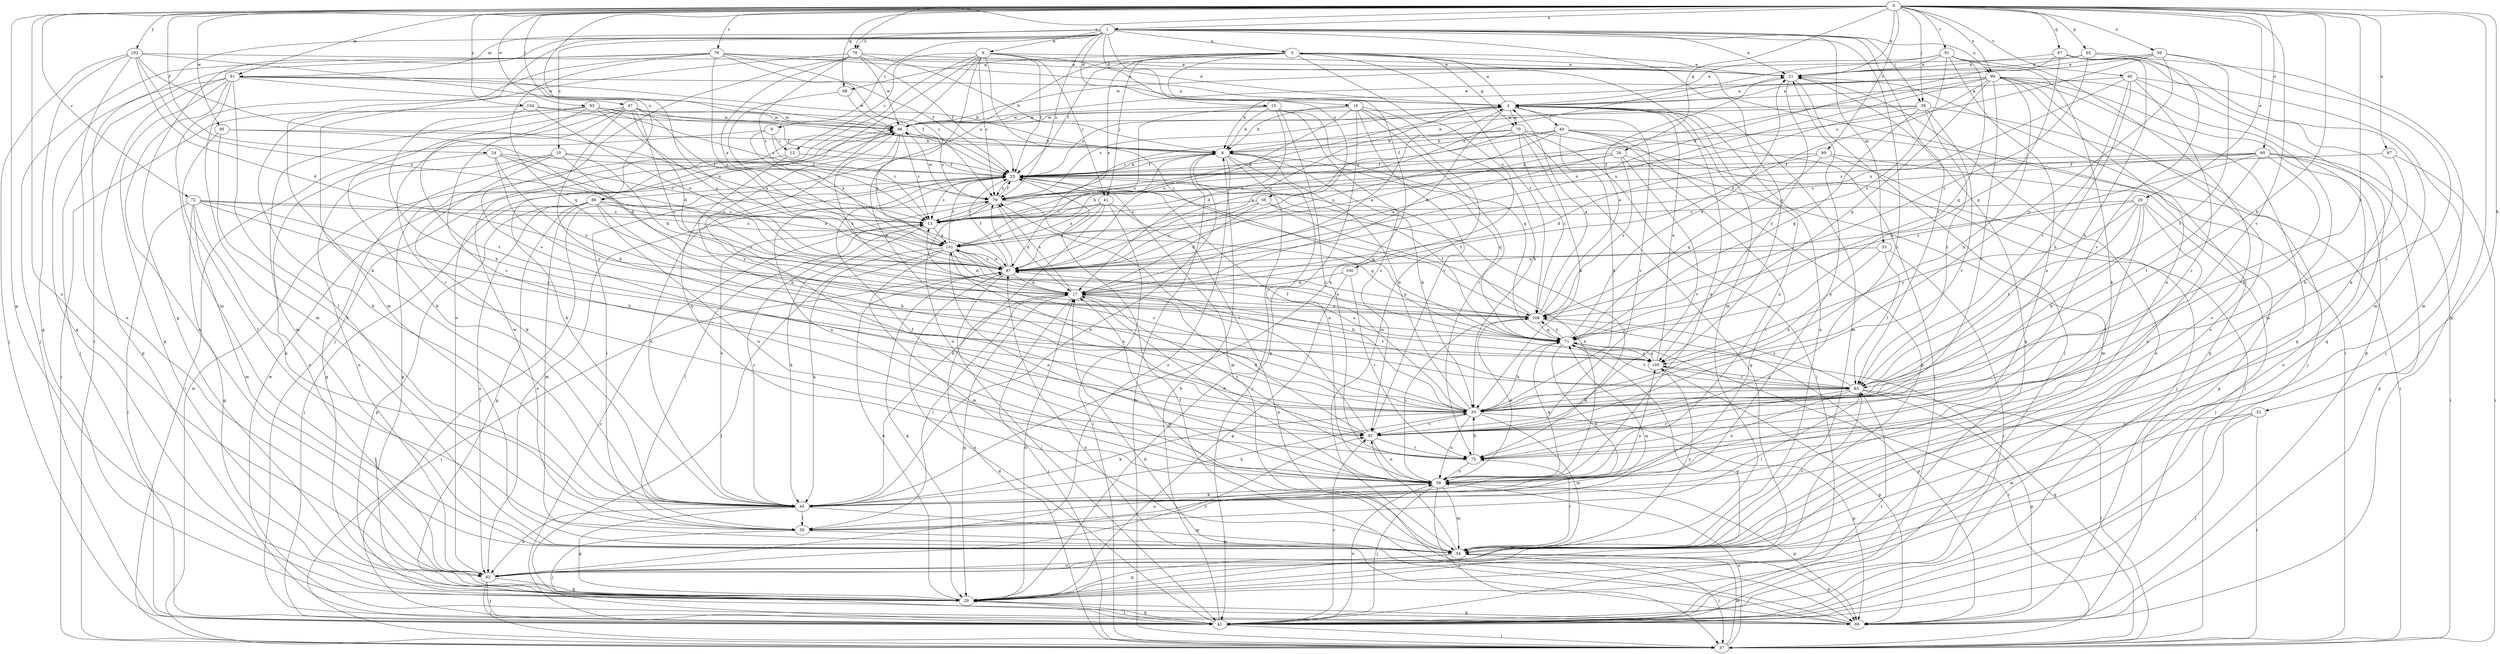 strict digraph  {
0;
1;
3;
4;
6;
8;
9;
10;
12;
13;
15;
16;
17;
20;
21;
24;
25;
26;
29;
32;
33;
37;
39;
41;
42;
45;
47;
49;
50;
51;
53;
54;
56;
58;
59;
60;
62;
65;
66;
67;
68;
70;
71;
72;
75;
76;
78;
79;
83;
86;
87;
89;
90;
91;
92;
93;
95;
96;
97;
99;
100;
101;
102;
104;
105;
109;
0 -> 1  [label=a];
0 -> 20  [label=e];
0 -> 21  [label=e];
0 -> 24  [label=f];
0 -> 26  [label=g];
0 -> 29  [label=g];
0 -> 32  [label=h];
0 -> 33  [label=h];
0 -> 39  [label=j];
0 -> 47  [label=l];
0 -> 51  [label=m];
0 -> 59  [label=o];
0 -> 60  [label=o];
0 -> 62  [label=o];
0 -> 65  [label=p];
0 -> 66  [label=p];
0 -> 67  [label=q];
0 -> 68  [label=q];
0 -> 72  [label=r];
0 -> 76  [label=s];
0 -> 78  [label=s];
0 -> 83  [label=t];
0 -> 86  [label=u];
0 -> 89  [label=v];
0 -> 90  [label=v];
0 -> 91  [label=v];
0 -> 92  [label=v];
0 -> 93  [label=w];
0 -> 95  [label=w];
0 -> 97  [label=x];
0 -> 99  [label=x];
0 -> 102  [label=y];
0 -> 104  [label=y];
1 -> 3  [label=a];
1 -> 6  [label=b];
1 -> 9  [label=c];
1 -> 10  [label=c];
1 -> 15  [label=d];
1 -> 16  [label=d];
1 -> 21  [label=e];
1 -> 29  [label=g];
1 -> 37  [label=i];
1 -> 39  [label=j];
1 -> 45  [label=k];
1 -> 51  [label=m];
1 -> 53  [label=m];
1 -> 56  [label=n];
1 -> 75  [label=r];
1 -> 78  [label=s];
1 -> 79  [label=s];
1 -> 83  [label=t];
1 -> 99  [label=x];
1 -> 105  [label=y];
3 -> 21  [label=e];
3 -> 25  [label=f];
3 -> 37  [label=i];
3 -> 41  [label=j];
3 -> 45  [label=k];
3 -> 54  [label=m];
3 -> 68  [label=q];
3 -> 70  [label=q];
3 -> 86  [label=u];
3 -> 100  [label=x];
3 -> 101  [label=x];
3 -> 109  [label=z];
4 -> 3  [label=a];
4 -> 17  [label=d];
4 -> 49  [label=l];
4 -> 54  [label=m];
4 -> 58  [label=n];
4 -> 70  [label=q];
4 -> 79  [label=s];
4 -> 87  [label=u];
4 -> 92  [label=v];
4 -> 96  [label=w];
6 -> 4  [label=a];
6 -> 12  [label=c];
6 -> 21  [label=e];
6 -> 25  [label=f];
6 -> 33  [label=h];
6 -> 41  [label=j];
6 -> 42  [label=j];
6 -> 62  [label=o];
6 -> 79  [label=s];
6 -> 92  [label=v];
6 -> 109  [label=z];
8 -> 25  [label=f];
8 -> 33  [label=h];
8 -> 42  [label=j];
8 -> 58  [label=n];
8 -> 62  [label=o];
8 -> 71  [label=q];
9 -> 12  [label=c];
9 -> 13  [label=c];
9 -> 37  [label=i];
9 -> 101  [label=x];
10 -> 17  [label=d];
10 -> 25  [label=f];
10 -> 29  [label=g];
10 -> 45  [label=k];
10 -> 62  [label=o];
10 -> 105  [label=y];
12 -> 25  [label=f];
12 -> 29  [label=g];
12 -> 33  [label=h];
13 -> 4  [label=a];
13 -> 45  [label=k];
13 -> 50  [label=l];
13 -> 101  [label=x];
15 -> 8  [label=b];
15 -> 17  [label=d];
15 -> 71  [label=q];
15 -> 75  [label=r];
15 -> 87  [label=u];
15 -> 92  [label=v];
15 -> 96  [label=w];
16 -> 8  [label=b];
16 -> 29  [label=g];
16 -> 33  [label=h];
16 -> 54  [label=m];
16 -> 75  [label=r];
16 -> 87  [label=u];
16 -> 92  [label=v];
16 -> 96  [label=w];
17 -> 4  [label=a];
17 -> 29  [label=g];
17 -> 37  [label=i];
17 -> 50  [label=l];
17 -> 75  [label=r];
17 -> 79  [label=s];
17 -> 83  [label=t];
17 -> 109  [label=z];
20 -> 13  [label=c];
20 -> 33  [label=h];
20 -> 42  [label=j];
20 -> 58  [label=n];
20 -> 75  [label=r];
20 -> 83  [label=t];
20 -> 87  [label=u];
20 -> 105  [label=y];
21 -> 4  [label=a];
21 -> 29  [label=g];
21 -> 42  [label=j];
21 -> 66  [label=p];
21 -> 105  [label=y];
24 -> 13  [label=c];
24 -> 25  [label=f];
24 -> 62  [label=o];
24 -> 87  [label=u];
24 -> 105  [label=y];
24 -> 109  [label=z];
25 -> 4  [label=a];
25 -> 8  [label=b];
25 -> 13  [label=c];
25 -> 42  [label=j];
25 -> 45  [label=k];
25 -> 50  [label=l];
25 -> 54  [label=m];
25 -> 58  [label=n];
25 -> 71  [label=q];
25 -> 79  [label=s];
26 -> 13  [label=c];
26 -> 25  [label=f];
26 -> 54  [label=m];
26 -> 87  [label=u];
26 -> 92  [label=v];
26 -> 109  [label=z];
29 -> 17  [label=d];
29 -> 42  [label=j];
29 -> 66  [label=p];
29 -> 87  [label=u];
32 -> 37  [label=i];
32 -> 42  [label=j];
32 -> 54  [label=m];
32 -> 92  [label=v];
33 -> 8  [label=b];
33 -> 13  [label=c];
33 -> 25  [label=f];
33 -> 45  [label=k];
33 -> 54  [label=m];
33 -> 58  [label=n];
33 -> 66  [label=p];
33 -> 92  [label=v];
37 -> 8  [label=b];
37 -> 17  [label=d];
37 -> 54  [label=m];
37 -> 58  [label=n];
37 -> 71  [label=q];
37 -> 96  [label=w];
39 -> 8  [label=b];
39 -> 42  [label=j];
39 -> 71  [label=q];
39 -> 83  [label=t];
39 -> 92  [label=v];
39 -> 96  [label=w];
39 -> 101  [label=x];
41 -> 13  [label=c];
41 -> 37  [label=i];
41 -> 45  [label=k];
41 -> 66  [label=p];
41 -> 87  [label=u];
41 -> 101  [label=x];
42 -> 8  [label=b];
42 -> 13  [label=c];
42 -> 21  [label=e];
42 -> 29  [label=g];
42 -> 37  [label=i];
42 -> 58  [label=n];
42 -> 83  [label=t];
42 -> 87  [label=u];
42 -> 92  [label=v];
45 -> 8  [label=b];
45 -> 13  [label=c];
45 -> 21  [label=e];
45 -> 29  [label=g];
45 -> 33  [label=h];
45 -> 50  [label=l];
45 -> 54  [label=m];
45 -> 62  [label=o];
45 -> 79  [label=s];
45 -> 105  [label=y];
47 -> 17  [label=d];
47 -> 25  [label=f];
47 -> 33  [label=h];
47 -> 45  [label=k];
47 -> 75  [label=r];
47 -> 87  [label=u];
47 -> 92  [label=v];
47 -> 96  [label=w];
47 -> 109  [label=z];
49 -> 8  [label=b];
49 -> 25  [label=f];
49 -> 29  [label=g];
49 -> 33  [label=h];
49 -> 37  [label=i];
49 -> 42  [label=j];
49 -> 50  [label=l];
49 -> 79  [label=s];
49 -> 87  [label=u];
50 -> 42  [label=j];
50 -> 54  [label=m];
50 -> 58  [label=n];
50 -> 71  [label=q];
50 -> 96  [label=w];
51 -> 4  [label=a];
51 -> 8  [label=b];
51 -> 25  [label=f];
51 -> 29  [label=g];
51 -> 42  [label=j];
51 -> 50  [label=l];
51 -> 54  [label=m];
51 -> 62  [label=o];
51 -> 66  [label=p];
51 -> 87  [label=u];
53 -> 33  [label=h];
53 -> 42  [label=j];
53 -> 83  [label=t];
53 -> 87  [label=u];
54 -> 4  [label=a];
54 -> 17  [label=d];
54 -> 29  [label=g];
54 -> 37  [label=i];
54 -> 62  [label=o];
54 -> 66  [label=p];
54 -> 75  [label=r];
54 -> 83  [label=t];
54 -> 92  [label=v];
54 -> 105  [label=y];
56 -> 13  [label=c];
56 -> 17  [label=d];
56 -> 58  [label=n];
56 -> 75  [label=r];
56 -> 87  [label=u];
58 -> 4  [label=a];
58 -> 17  [label=d];
58 -> 25  [label=f];
58 -> 37  [label=i];
58 -> 42  [label=j];
58 -> 45  [label=k];
58 -> 54  [label=m];
58 -> 66  [label=p];
58 -> 71  [label=q];
58 -> 109  [label=z];
59 -> 21  [label=e];
59 -> 75  [label=r];
59 -> 79  [label=s];
59 -> 83  [label=t];
59 -> 96  [label=w];
59 -> 105  [label=y];
60 -> 13  [label=c];
60 -> 25  [label=f];
60 -> 33  [label=h];
60 -> 37  [label=i];
60 -> 62  [label=o];
60 -> 66  [label=p];
60 -> 79  [label=s];
60 -> 83  [label=t];
60 -> 109  [label=z];
62 -> 29  [label=g];
62 -> 37  [label=i];
62 -> 42  [label=j];
62 -> 92  [label=v];
65 -> 21  [label=e];
65 -> 54  [label=m];
65 -> 92  [label=v];
65 -> 96  [label=w];
65 -> 109  [label=z];
66 -> 17  [label=d];
66 -> 25  [label=f];
66 -> 87  [label=u];
66 -> 96  [label=w];
67 -> 13  [label=c];
67 -> 21  [label=e];
67 -> 33  [label=h];
67 -> 45  [label=k];
67 -> 54  [label=m];
67 -> 71  [label=q];
68 -> 87  [label=u];
68 -> 96  [label=w];
70 -> 8  [label=b];
70 -> 29  [label=g];
70 -> 33  [label=h];
70 -> 37  [label=i];
70 -> 42  [label=j];
70 -> 79  [label=s];
70 -> 87  [label=u];
70 -> 109  [label=z];
71 -> 21  [label=e];
71 -> 25  [label=f];
71 -> 29  [label=g];
71 -> 33  [label=h];
71 -> 37  [label=i];
71 -> 45  [label=k];
71 -> 83  [label=t];
71 -> 101  [label=x];
71 -> 105  [label=y];
71 -> 109  [label=z];
72 -> 13  [label=c];
72 -> 29  [label=g];
72 -> 33  [label=h];
72 -> 42  [label=j];
72 -> 45  [label=k];
72 -> 54  [label=m];
72 -> 101  [label=x];
72 -> 105  [label=y];
75 -> 33  [label=h];
75 -> 58  [label=n];
76 -> 4  [label=a];
76 -> 21  [label=e];
76 -> 25  [label=f];
76 -> 29  [label=g];
76 -> 42  [label=j];
76 -> 54  [label=m];
76 -> 71  [label=q];
76 -> 79  [label=s];
76 -> 87  [label=u];
78 -> 8  [label=b];
78 -> 13  [label=c];
78 -> 21  [label=e];
78 -> 25  [label=f];
78 -> 54  [label=m];
78 -> 92  [label=v];
78 -> 96  [label=w];
78 -> 101  [label=x];
79 -> 13  [label=c];
79 -> 17  [label=d];
79 -> 25  [label=f];
79 -> 58  [label=n];
79 -> 62  [label=o];
79 -> 71  [label=q];
79 -> 96  [label=w];
83 -> 33  [label=h];
83 -> 37  [label=i];
83 -> 50  [label=l];
83 -> 58  [label=n];
83 -> 66  [label=p];
83 -> 75  [label=r];
83 -> 105  [label=y];
83 -> 109  [label=z];
86 -> 13  [label=c];
86 -> 29  [label=g];
86 -> 33  [label=h];
86 -> 42  [label=j];
86 -> 54  [label=m];
86 -> 58  [label=n];
86 -> 62  [label=o];
86 -> 66  [label=p];
86 -> 101  [label=x];
87 -> 17  [label=d];
87 -> 25  [label=f];
87 -> 29  [label=g];
87 -> 37  [label=i];
87 -> 42  [label=j];
87 -> 79  [label=s];
87 -> 101  [label=x];
89 -> 17  [label=d];
89 -> 25  [label=f];
89 -> 42  [label=j];
89 -> 66  [label=p];
89 -> 71  [label=q];
90 -> 4  [label=a];
90 -> 29  [label=g];
90 -> 33  [label=h];
90 -> 42  [label=j];
90 -> 75  [label=r];
90 -> 83  [label=t];
90 -> 87  [label=u];
91 -> 4  [label=a];
91 -> 13  [label=c];
91 -> 21  [label=e];
91 -> 45  [label=k];
91 -> 58  [label=n];
91 -> 62  [label=o];
91 -> 71  [label=q];
91 -> 109  [label=z];
92 -> 17  [label=d];
92 -> 58  [label=n];
92 -> 75  [label=r];
92 -> 79  [label=s];
92 -> 101  [label=x];
93 -> 8  [label=b];
93 -> 37  [label=i];
93 -> 54  [label=m];
93 -> 79  [label=s];
93 -> 83  [label=t];
93 -> 87  [label=u];
93 -> 96  [label=w];
95 -> 8  [label=b];
95 -> 17  [label=d];
95 -> 45  [label=k];
95 -> 50  [label=l];
96 -> 8  [label=b];
96 -> 13  [label=c];
96 -> 45  [label=k];
96 -> 58  [label=n];
96 -> 79  [label=s];
96 -> 101  [label=x];
96 -> 109  [label=z];
97 -> 25  [label=f];
97 -> 33  [label=h];
97 -> 37  [label=i];
99 -> 4  [label=a];
99 -> 8  [label=b];
99 -> 17  [label=d];
99 -> 29  [label=g];
99 -> 33  [label=h];
99 -> 54  [label=m];
99 -> 58  [label=n];
99 -> 62  [label=o];
99 -> 66  [label=p];
99 -> 71  [label=q];
99 -> 87  [label=u];
99 -> 92  [label=v];
99 -> 101  [label=x];
100 -> 17  [label=d];
100 -> 29  [label=g];
100 -> 75  [label=r];
101 -> 8  [label=b];
101 -> 17  [label=d];
101 -> 25  [label=f];
101 -> 33  [label=h];
101 -> 42  [label=j];
101 -> 45  [label=k];
101 -> 54  [label=m];
101 -> 58  [label=n];
101 -> 87  [label=u];
102 -> 13  [label=c];
102 -> 17  [label=d];
102 -> 21  [label=e];
102 -> 29  [label=g];
102 -> 42  [label=j];
102 -> 62  [label=o];
102 -> 87  [label=u];
102 -> 96  [label=w];
104 -> 25  [label=f];
104 -> 33  [label=h];
104 -> 45  [label=k];
104 -> 87  [label=u];
104 -> 96  [label=w];
105 -> 4  [label=a];
105 -> 66  [label=p];
105 -> 71  [label=q];
105 -> 83  [label=t];
105 -> 87  [label=u];
109 -> 4  [label=a];
109 -> 21  [label=e];
109 -> 25  [label=f];
109 -> 58  [label=n];
109 -> 66  [label=p];
109 -> 71  [label=q];
109 -> 87  [label=u];
}
